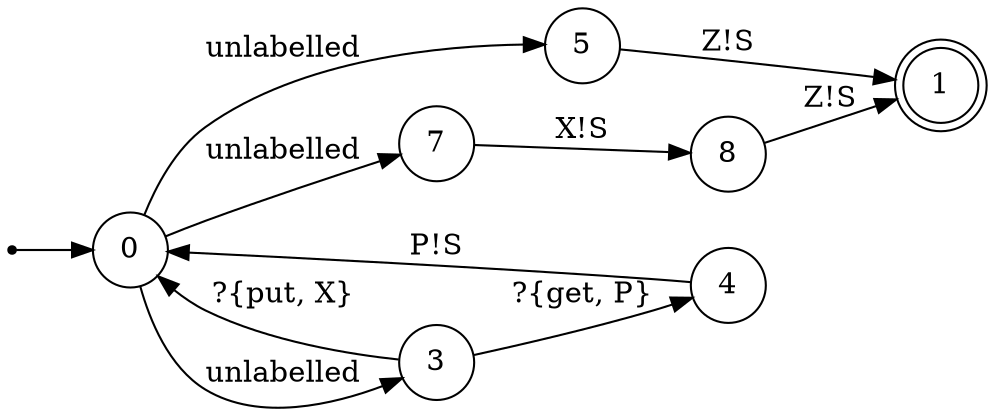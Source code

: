 digraph Communicating_Actor_Automata {

            rankdir=LR;
   size="100, 50"
  node [shape = doublecircle]; 1

            node [shape = point]; START;
   node [shape = circle];
   START->0;

            
5 -> 1 [ label = "Z!S"];
0 -> 5 [ label = "unlabelled"];
0 -> 3 [ label = "unlabelled"];
3 -> 4 [ label = "?{get, P}"];
4 -> 0 [ label = "P!S"];
3 -> 0 [ label = "?{put, X}"];
0 -> 7 [ label = "unlabelled"];
7 -> 8 [ label = "X!S"];
8 -> 1 [ label = "Z!S"];
}